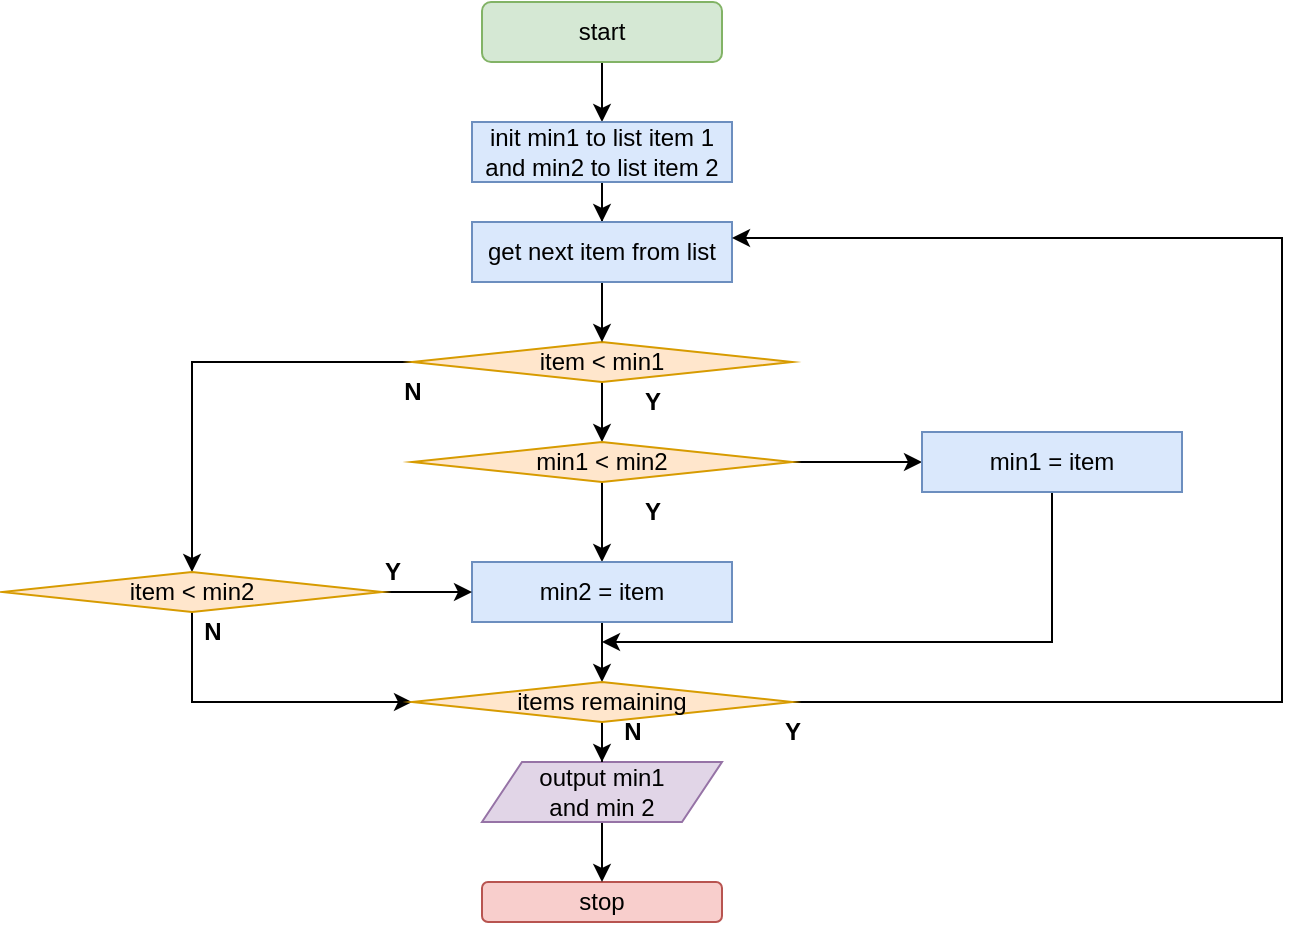 <mxfile version="20.2.7" type="github">
  <diagram id="C5RBs43oDa-KdzZeNtuy" name="Page-1">
    <mxGraphModel dx="1487" dy="836" grid="1" gridSize="10" guides="1" tooltips="1" connect="1" arrows="1" fold="1" page="1" pageScale="1" pageWidth="827" pageHeight="1169" math="0" shadow="0">
      <root>
        <mxCell id="WIyWlLk6GJQsqaUBKTNV-0" />
        <mxCell id="WIyWlLk6GJQsqaUBKTNV-1" parent="WIyWlLk6GJQsqaUBKTNV-0" />
        <mxCell id="DhkU2p6pfQPHo_M8S7Rk-41" style="edgeStyle=orthogonalEdgeStyle;rounded=0;orthogonalLoop=1;jettySize=auto;html=1;" edge="1" parent="WIyWlLk6GJQsqaUBKTNV-1" source="DhkU2p6pfQPHo_M8S7Rk-0" target="DhkU2p6pfQPHo_M8S7Rk-3">
          <mxGeometry relative="1" as="geometry" />
        </mxCell>
        <mxCell id="DhkU2p6pfQPHo_M8S7Rk-0" value="start" style="rounded=1;whiteSpace=wrap;html=1;fillColor=#d5e8d4;strokeColor=#82b366;" vertex="1" parent="WIyWlLk6GJQsqaUBKTNV-1">
          <mxGeometry x="210" y="60" width="120" height="30" as="geometry" />
        </mxCell>
        <mxCell id="DhkU2p6pfQPHo_M8S7Rk-1" value="stop" style="rounded=1;whiteSpace=wrap;html=1;fillColor=#f8cecc;strokeColor=#b85450;" vertex="1" parent="WIyWlLk6GJQsqaUBKTNV-1">
          <mxGeometry x="210" y="500" width="120" height="20" as="geometry" />
        </mxCell>
        <mxCell id="DhkU2p6pfQPHo_M8S7Rk-26" value="" style="edgeStyle=orthogonalEdgeStyle;rounded=0;orthogonalLoop=1;jettySize=auto;html=1;" edge="1" parent="WIyWlLk6GJQsqaUBKTNV-1" source="DhkU2p6pfQPHo_M8S7Rk-2" target="DhkU2p6pfQPHo_M8S7Rk-1">
          <mxGeometry relative="1" as="geometry" />
        </mxCell>
        <mxCell id="DhkU2p6pfQPHo_M8S7Rk-2" value="output min1 &lt;br&gt;and min 2" style="shape=parallelogram;perimeter=parallelogramPerimeter;whiteSpace=wrap;html=1;fixedSize=1;fillColor=#e1d5e7;strokeColor=#9673a6;" vertex="1" parent="WIyWlLk6GJQsqaUBKTNV-1">
          <mxGeometry x="210" y="440" width="120" height="30" as="geometry" />
        </mxCell>
        <mxCell id="DhkU2p6pfQPHo_M8S7Rk-42" style="edgeStyle=orthogonalEdgeStyle;rounded=0;orthogonalLoop=1;jettySize=auto;html=1;entryX=0.5;entryY=0;entryDx=0;entryDy=0;" edge="1" parent="WIyWlLk6GJQsqaUBKTNV-1" source="DhkU2p6pfQPHo_M8S7Rk-3" target="DhkU2p6pfQPHo_M8S7Rk-5">
          <mxGeometry relative="1" as="geometry" />
        </mxCell>
        <mxCell id="DhkU2p6pfQPHo_M8S7Rk-3" value="init min1 to list item 1 and min2 to list item 2" style="rounded=0;whiteSpace=wrap;html=1;fillColor=#dae8fc;strokeColor=#6c8ebf;" vertex="1" parent="WIyWlLk6GJQsqaUBKTNV-1">
          <mxGeometry x="205" y="120" width="130" height="30" as="geometry" />
        </mxCell>
        <mxCell id="DhkU2p6pfQPHo_M8S7Rk-12" style="edgeStyle=orthogonalEdgeStyle;rounded=0;orthogonalLoop=1;jettySize=auto;html=1;exitX=0.5;exitY=1;exitDx=0;exitDy=0;entryX=0.5;entryY=0;entryDx=0;entryDy=0;" edge="1" parent="WIyWlLk6GJQsqaUBKTNV-1" source="DhkU2p6pfQPHo_M8S7Rk-4" target="DhkU2p6pfQPHo_M8S7Rk-6">
          <mxGeometry relative="1" as="geometry" />
        </mxCell>
        <mxCell id="DhkU2p6pfQPHo_M8S7Rk-15" style="edgeStyle=orthogonalEdgeStyle;rounded=0;orthogonalLoop=1;jettySize=auto;html=1;entryX=0.5;entryY=0;entryDx=0;entryDy=0;" edge="1" parent="WIyWlLk6GJQsqaUBKTNV-1" source="DhkU2p6pfQPHo_M8S7Rk-4" target="DhkU2p6pfQPHo_M8S7Rk-11">
          <mxGeometry relative="1" as="geometry" />
        </mxCell>
        <mxCell id="DhkU2p6pfQPHo_M8S7Rk-4" value="item &amp;lt; min1" style="rhombus;whiteSpace=wrap;html=1;fillColor=#ffe6cc;strokeColor=#d79b00;" vertex="1" parent="WIyWlLk6GJQsqaUBKTNV-1">
          <mxGeometry x="175" y="230" width="190" height="20" as="geometry" />
        </mxCell>
        <mxCell id="DhkU2p6pfQPHo_M8S7Rk-43" style="edgeStyle=orthogonalEdgeStyle;rounded=0;orthogonalLoop=1;jettySize=auto;html=1;entryX=0.5;entryY=0;entryDx=0;entryDy=0;" edge="1" parent="WIyWlLk6GJQsqaUBKTNV-1" source="DhkU2p6pfQPHo_M8S7Rk-5" target="DhkU2p6pfQPHo_M8S7Rk-4">
          <mxGeometry relative="1" as="geometry" />
        </mxCell>
        <mxCell id="DhkU2p6pfQPHo_M8S7Rk-5" value="get next item from list" style="rounded=0;whiteSpace=wrap;html=1;fillColor=#dae8fc;strokeColor=#6c8ebf;" vertex="1" parent="WIyWlLk6GJQsqaUBKTNV-1">
          <mxGeometry x="205" y="170" width="130" height="30" as="geometry" />
        </mxCell>
        <mxCell id="DhkU2p6pfQPHo_M8S7Rk-13" style="edgeStyle=orthogonalEdgeStyle;rounded=0;orthogonalLoop=1;jettySize=auto;html=1;exitX=0.5;exitY=1;exitDx=0;exitDy=0;" edge="1" parent="WIyWlLk6GJQsqaUBKTNV-1" source="DhkU2p6pfQPHo_M8S7Rk-6" target="DhkU2p6pfQPHo_M8S7Rk-9">
          <mxGeometry relative="1" as="geometry" />
        </mxCell>
        <mxCell id="DhkU2p6pfQPHo_M8S7Rk-14" style="edgeStyle=orthogonalEdgeStyle;rounded=0;orthogonalLoop=1;jettySize=auto;html=1;entryX=0;entryY=0.5;entryDx=0;entryDy=0;" edge="1" parent="WIyWlLk6GJQsqaUBKTNV-1" source="DhkU2p6pfQPHo_M8S7Rk-6" target="DhkU2p6pfQPHo_M8S7Rk-10">
          <mxGeometry relative="1" as="geometry" />
        </mxCell>
        <mxCell id="DhkU2p6pfQPHo_M8S7Rk-6" value="min1 &amp;lt; min2" style="rhombus;whiteSpace=wrap;html=1;fillColor=#ffe6cc;strokeColor=#d79b00;" vertex="1" parent="WIyWlLk6GJQsqaUBKTNV-1">
          <mxGeometry x="175" y="280" width="190" height="20" as="geometry" />
        </mxCell>
        <mxCell id="DhkU2p6pfQPHo_M8S7Rk-31" value="" style="edgeStyle=orthogonalEdgeStyle;rounded=0;orthogonalLoop=1;jettySize=auto;html=1;" edge="1" parent="WIyWlLk6GJQsqaUBKTNV-1" source="DhkU2p6pfQPHo_M8S7Rk-9" target="DhkU2p6pfQPHo_M8S7Rk-23">
          <mxGeometry relative="1" as="geometry" />
        </mxCell>
        <mxCell id="DhkU2p6pfQPHo_M8S7Rk-9" value="min2 = item" style="rounded=0;whiteSpace=wrap;html=1;fillColor=#dae8fc;strokeColor=#6c8ebf;" vertex="1" parent="WIyWlLk6GJQsqaUBKTNV-1">
          <mxGeometry x="205" y="340" width="130" height="30" as="geometry" />
        </mxCell>
        <mxCell id="DhkU2p6pfQPHo_M8S7Rk-37" style="edgeStyle=orthogonalEdgeStyle;rounded=0;orthogonalLoop=1;jettySize=auto;html=1;exitX=0.5;exitY=1;exitDx=0;exitDy=0;" edge="1" parent="WIyWlLk6GJQsqaUBKTNV-1" source="DhkU2p6pfQPHo_M8S7Rk-10">
          <mxGeometry relative="1" as="geometry">
            <mxPoint x="270" y="380" as="targetPoint" />
            <Array as="points">
              <mxPoint x="495" y="380" />
            </Array>
          </mxGeometry>
        </mxCell>
        <mxCell id="DhkU2p6pfQPHo_M8S7Rk-10" value="min1 = item" style="rounded=0;whiteSpace=wrap;html=1;fillColor=#dae8fc;strokeColor=#6c8ebf;" vertex="1" parent="WIyWlLk6GJQsqaUBKTNV-1">
          <mxGeometry x="430" y="275" width="130" height="30" as="geometry" />
        </mxCell>
        <mxCell id="DhkU2p6pfQPHo_M8S7Rk-16" style="edgeStyle=orthogonalEdgeStyle;rounded=0;orthogonalLoop=1;jettySize=auto;html=1;entryX=0;entryY=0.5;entryDx=0;entryDy=0;exitX=1;exitY=0.5;exitDx=0;exitDy=0;" edge="1" parent="WIyWlLk6GJQsqaUBKTNV-1" source="DhkU2p6pfQPHo_M8S7Rk-11" target="DhkU2p6pfQPHo_M8S7Rk-9">
          <mxGeometry relative="1" as="geometry" />
        </mxCell>
        <mxCell id="DhkU2p6pfQPHo_M8S7Rk-30" style="edgeStyle=orthogonalEdgeStyle;rounded=0;orthogonalLoop=1;jettySize=auto;html=1;entryX=0;entryY=0.5;entryDx=0;entryDy=0;exitX=0.5;exitY=1;exitDx=0;exitDy=0;" edge="1" parent="WIyWlLk6GJQsqaUBKTNV-1" source="DhkU2p6pfQPHo_M8S7Rk-11" target="DhkU2p6pfQPHo_M8S7Rk-23">
          <mxGeometry relative="1" as="geometry" />
        </mxCell>
        <mxCell id="DhkU2p6pfQPHo_M8S7Rk-11" value="item &amp;lt; min2" style="rhombus;whiteSpace=wrap;html=1;fillColor=#ffe6cc;strokeColor=#d79b00;" vertex="1" parent="WIyWlLk6GJQsqaUBKTNV-1">
          <mxGeometry x="-30" y="345" width="190" height="20" as="geometry" />
        </mxCell>
        <mxCell id="DhkU2p6pfQPHo_M8S7Rk-17" value="&lt;b&gt;Y&lt;/b&gt;" style="text;html=1;resizable=0;autosize=1;align=center;verticalAlign=middle;points=[];fillColor=none;strokeColor=none;rounded=0;" vertex="1" parent="WIyWlLk6GJQsqaUBKTNV-1">
          <mxGeometry x="280" y="245" width="30" height="30" as="geometry" />
        </mxCell>
        <mxCell id="DhkU2p6pfQPHo_M8S7Rk-18" value="&lt;b&gt;Y&lt;/b&gt;" style="text;html=1;resizable=0;autosize=1;align=center;verticalAlign=middle;points=[];fillColor=none;strokeColor=none;rounded=0;" vertex="1" parent="WIyWlLk6GJQsqaUBKTNV-1">
          <mxGeometry x="280" y="300" width="30" height="30" as="geometry" />
        </mxCell>
        <mxCell id="DhkU2p6pfQPHo_M8S7Rk-19" value="&lt;b&gt;N&lt;/b&gt;" style="text;html=1;resizable=0;autosize=1;align=center;verticalAlign=middle;points=[];fillColor=none;strokeColor=none;rounded=0;" vertex="1" parent="WIyWlLk6GJQsqaUBKTNV-1">
          <mxGeometry x="160" y="240" width="30" height="30" as="geometry" />
        </mxCell>
        <mxCell id="DhkU2p6pfQPHo_M8S7Rk-20" value="&lt;b&gt;N&lt;/b&gt;" style="text;html=1;resizable=0;autosize=1;align=center;verticalAlign=middle;points=[];fillColor=none;strokeColor=none;rounded=0;" vertex="1" parent="WIyWlLk6GJQsqaUBKTNV-1">
          <mxGeometry x="60" y="360" width="30" height="30" as="geometry" />
        </mxCell>
        <mxCell id="DhkU2p6pfQPHo_M8S7Rk-21" value="&lt;b&gt;Y&lt;/b&gt;" style="text;html=1;resizable=0;autosize=1;align=center;verticalAlign=middle;points=[];fillColor=none;strokeColor=none;rounded=0;" vertex="1" parent="WIyWlLk6GJQsqaUBKTNV-1">
          <mxGeometry x="150" y="330" width="30" height="30" as="geometry" />
        </mxCell>
        <mxCell id="DhkU2p6pfQPHo_M8S7Rk-27" style="edgeStyle=orthogonalEdgeStyle;rounded=0;orthogonalLoop=1;jettySize=auto;html=1;entryX=0.5;entryY=0;entryDx=0;entryDy=0;" edge="1" parent="WIyWlLk6GJQsqaUBKTNV-1" source="DhkU2p6pfQPHo_M8S7Rk-23" target="DhkU2p6pfQPHo_M8S7Rk-2">
          <mxGeometry relative="1" as="geometry" />
        </mxCell>
        <mxCell id="DhkU2p6pfQPHo_M8S7Rk-36" style="edgeStyle=orthogonalEdgeStyle;rounded=0;orthogonalLoop=1;jettySize=auto;html=1;" edge="1" parent="WIyWlLk6GJQsqaUBKTNV-1" source="DhkU2p6pfQPHo_M8S7Rk-23" target="DhkU2p6pfQPHo_M8S7Rk-5">
          <mxGeometry relative="1" as="geometry">
            <Array as="points">
              <mxPoint x="610" y="410" />
              <mxPoint x="610" y="178" />
            </Array>
          </mxGeometry>
        </mxCell>
        <mxCell id="DhkU2p6pfQPHo_M8S7Rk-23" value="items remaining" style="rhombus;whiteSpace=wrap;html=1;fillColor=#ffe6cc;strokeColor=#d79b00;" vertex="1" parent="WIyWlLk6GJQsqaUBKTNV-1">
          <mxGeometry x="175" y="400" width="190" height="20" as="geometry" />
        </mxCell>
        <mxCell id="DhkU2p6pfQPHo_M8S7Rk-32" value="&lt;b&gt;N&lt;/b&gt;" style="text;html=1;resizable=0;autosize=1;align=center;verticalAlign=middle;points=[];fillColor=none;strokeColor=none;rounded=0;" vertex="1" parent="WIyWlLk6GJQsqaUBKTNV-1">
          <mxGeometry x="270" y="410" width="30" height="30" as="geometry" />
        </mxCell>
        <mxCell id="DhkU2p6pfQPHo_M8S7Rk-38" value="&lt;b&gt;Y&lt;/b&gt;" style="text;html=1;resizable=0;autosize=1;align=center;verticalAlign=middle;points=[];fillColor=none;strokeColor=none;rounded=0;" vertex="1" parent="WIyWlLk6GJQsqaUBKTNV-1">
          <mxGeometry x="350" y="410" width="30" height="30" as="geometry" />
        </mxCell>
      </root>
    </mxGraphModel>
  </diagram>
</mxfile>
